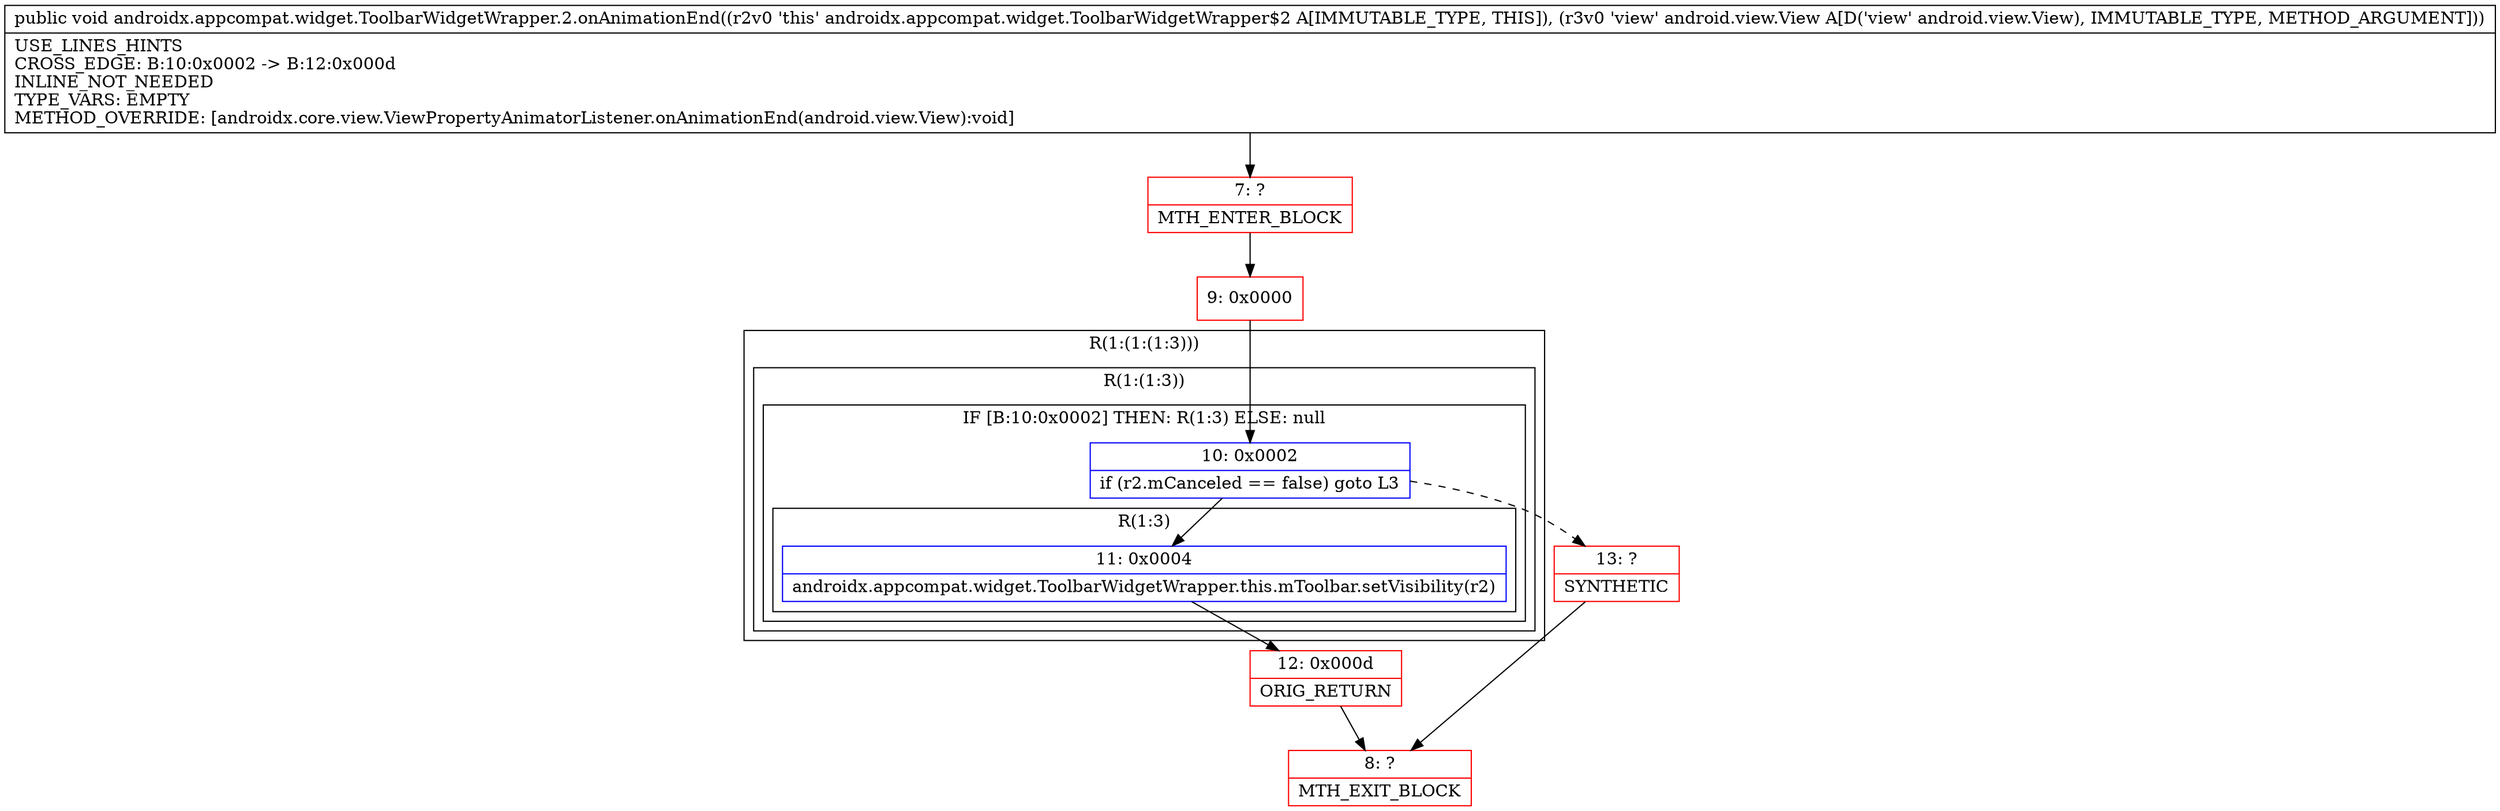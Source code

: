 digraph "CFG forandroidx.appcompat.widget.ToolbarWidgetWrapper.2.onAnimationEnd(Landroid\/view\/View;)V" {
subgraph cluster_Region_1103096674 {
label = "R(1:(1:(1:3)))";
node [shape=record,color=blue];
subgraph cluster_Region_2044423131 {
label = "R(1:(1:3))";
node [shape=record,color=blue];
subgraph cluster_IfRegion_1773173326 {
label = "IF [B:10:0x0002] THEN: R(1:3) ELSE: null";
node [shape=record,color=blue];
Node_10 [shape=record,label="{10\:\ 0x0002|if (r2.mCanceled == false) goto L3\l}"];
subgraph cluster_Region_206108246 {
label = "R(1:3)";
node [shape=record,color=blue];
Node_11 [shape=record,label="{11\:\ 0x0004|androidx.appcompat.widget.ToolbarWidgetWrapper.this.mToolbar.setVisibility(r2)\l}"];
}
}
}
}
Node_7 [shape=record,color=red,label="{7\:\ ?|MTH_ENTER_BLOCK\l}"];
Node_9 [shape=record,color=red,label="{9\:\ 0x0000}"];
Node_12 [shape=record,color=red,label="{12\:\ 0x000d|ORIG_RETURN\l}"];
Node_8 [shape=record,color=red,label="{8\:\ ?|MTH_EXIT_BLOCK\l}"];
Node_13 [shape=record,color=red,label="{13\:\ ?|SYNTHETIC\l}"];
MethodNode[shape=record,label="{public void androidx.appcompat.widget.ToolbarWidgetWrapper.2.onAnimationEnd((r2v0 'this' androidx.appcompat.widget.ToolbarWidgetWrapper$2 A[IMMUTABLE_TYPE, THIS]), (r3v0 'view' android.view.View A[D('view' android.view.View), IMMUTABLE_TYPE, METHOD_ARGUMENT]))  | USE_LINES_HINTS\lCROSS_EDGE: B:10:0x0002 \-\> B:12:0x000d\lINLINE_NOT_NEEDED\lTYPE_VARS: EMPTY\lMETHOD_OVERRIDE: [androidx.core.view.ViewPropertyAnimatorListener.onAnimationEnd(android.view.View):void]\l}"];
MethodNode -> Node_7;Node_10 -> Node_11;
Node_10 -> Node_13[style=dashed];
Node_11 -> Node_12;
Node_7 -> Node_9;
Node_9 -> Node_10;
Node_12 -> Node_8;
Node_13 -> Node_8;
}

